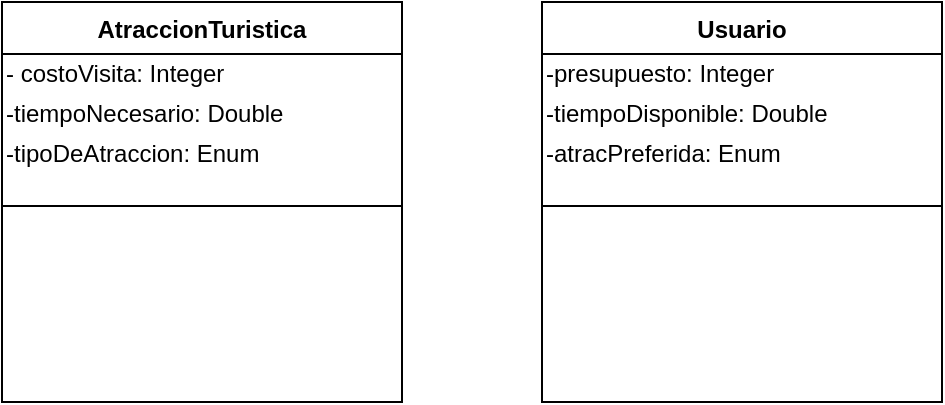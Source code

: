 <mxfile version="14.9.8" type="github">
  <diagram id="C5RBs43oDa-KdzZeNtuy" name="Page-1">
    <mxGraphModel dx="868" dy="450" grid="1" gridSize="10" guides="1" tooltips="1" connect="1" arrows="1" fold="1" page="1" pageScale="1" pageWidth="827" pageHeight="1169" math="0" shadow="0">
      <root>
        <mxCell id="WIyWlLk6GJQsqaUBKTNV-0" />
        <mxCell id="WIyWlLk6GJQsqaUBKTNV-1" parent="WIyWlLk6GJQsqaUBKTNV-0" />
        <mxCell id="zkfFHV4jXpPFQw0GAbJ--0" value="AtraccionTuristica&#xa;" style="swimlane;fontStyle=1;align=center;verticalAlign=top;childLayout=stackLayout;horizontal=1;startSize=26;horizontalStack=0;resizeParent=1;resizeLast=0;collapsible=1;marginBottom=0;rounded=0;shadow=0;strokeWidth=1;fillColor=#FFFFFF;swimlaneFillColor=#ffffff;" parent="WIyWlLk6GJQsqaUBKTNV-1" vertex="1">
          <mxGeometry x="160" y="40" width="200" height="200" as="geometry">
            <mxRectangle x="160" y="40" width="160" height="26" as="alternateBounds" />
          </mxGeometry>
        </mxCell>
        <mxCell id="_Di9qh0zENkQAbOmcLGB-2" value="- costoVisita: Integer" style="text;html=1;strokeColor=none;fillColor=none;align=left;verticalAlign=middle;whiteSpace=wrap;rounded=0;" vertex="1" parent="zkfFHV4jXpPFQw0GAbJ--0">
          <mxGeometry y="26" width="200" height="20" as="geometry" />
        </mxCell>
        <mxCell id="_Di9qh0zENkQAbOmcLGB-3" value="-tiempoNecesario: Double" style="text;html=1;strokeColor=none;fillColor=none;align=left;verticalAlign=middle;whiteSpace=wrap;rounded=0;" vertex="1" parent="zkfFHV4jXpPFQw0GAbJ--0">
          <mxGeometry y="46" width="200" height="20" as="geometry" />
        </mxCell>
        <mxCell id="_Di9qh0zENkQAbOmcLGB-4" value="-tipoDeAtraccion: Enum" style="text;html=1;strokeColor=none;fillColor=none;align=left;verticalAlign=middle;whiteSpace=wrap;rounded=0;" vertex="1" parent="zkfFHV4jXpPFQw0GAbJ--0">
          <mxGeometry y="66" width="200" height="20" as="geometry" />
        </mxCell>
        <mxCell id="zkfFHV4jXpPFQw0GAbJ--4" value="" style="line;html=1;strokeWidth=1;align=left;verticalAlign=middle;spacingTop=-1;spacingLeft=3;spacingRight=3;rotatable=0;labelPosition=right;points=[];portConstraint=eastwest;" parent="zkfFHV4jXpPFQw0GAbJ--0" vertex="1">
          <mxGeometry y="86" width="200" height="32" as="geometry" />
        </mxCell>
        <mxCell id="_Di9qh0zENkQAbOmcLGB-6" value="Usuario" style="swimlane;fontStyle=1;align=center;verticalAlign=top;childLayout=stackLayout;horizontal=1;startSize=26;horizontalStack=0;resizeParent=1;resizeLast=0;collapsible=1;marginBottom=0;rounded=0;shadow=0;strokeWidth=1;fillColor=#FFFFFF;swimlaneFillColor=#ffffff;" vertex="1" parent="WIyWlLk6GJQsqaUBKTNV-1">
          <mxGeometry x="430" y="40" width="200" height="200" as="geometry">
            <mxRectangle x="160" y="40" width="160" height="26" as="alternateBounds" />
          </mxGeometry>
        </mxCell>
        <mxCell id="_Di9qh0zENkQAbOmcLGB-7" value="-presupuesto: Integer" style="text;html=1;strokeColor=none;fillColor=none;align=left;verticalAlign=middle;whiteSpace=wrap;rounded=0;" vertex="1" parent="_Di9qh0zENkQAbOmcLGB-6">
          <mxGeometry y="26" width="200" height="20" as="geometry" />
        </mxCell>
        <mxCell id="_Di9qh0zENkQAbOmcLGB-8" value="-tiempoDisponible: Double" style="text;html=1;strokeColor=none;fillColor=none;align=left;verticalAlign=middle;whiteSpace=wrap;rounded=0;" vertex="1" parent="_Di9qh0zENkQAbOmcLGB-6">
          <mxGeometry y="46" width="200" height="20" as="geometry" />
        </mxCell>
        <mxCell id="_Di9qh0zENkQAbOmcLGB-9" value="-atracPreferida: Enum" style="text;html=1;strokeColor=none;fillColor=none;align=left;verticalAlign=middle;whiteSpace=wrap;rounded=0;" vertex="1" parent="_Di9qh0zENkQAbOmcLGB-6">
          <mxGeometry y="66" width="200" height="20" as="geometry" />
        </mxCell>
        <mxCell id="_Di9qh0zENkQAbOmcLGB-10" value="" style="line;html=1;strokeWidth=1;align=left;verticalAlign=middle;spacingTop=-1;spacingLeft=3;spacingRight=3;rotatable=0;labelPosition=right;points=[];portConstraint=eastwest;" vertex="1" parent="_Di9qh0zENkQAbOmcLGB-6">
          <mxGeometry y="86" width="200" height="32" as="geometry" />
        </mxCell>
      </root>
    </mxGraphModel>
  </diagram>
</mxfile>
